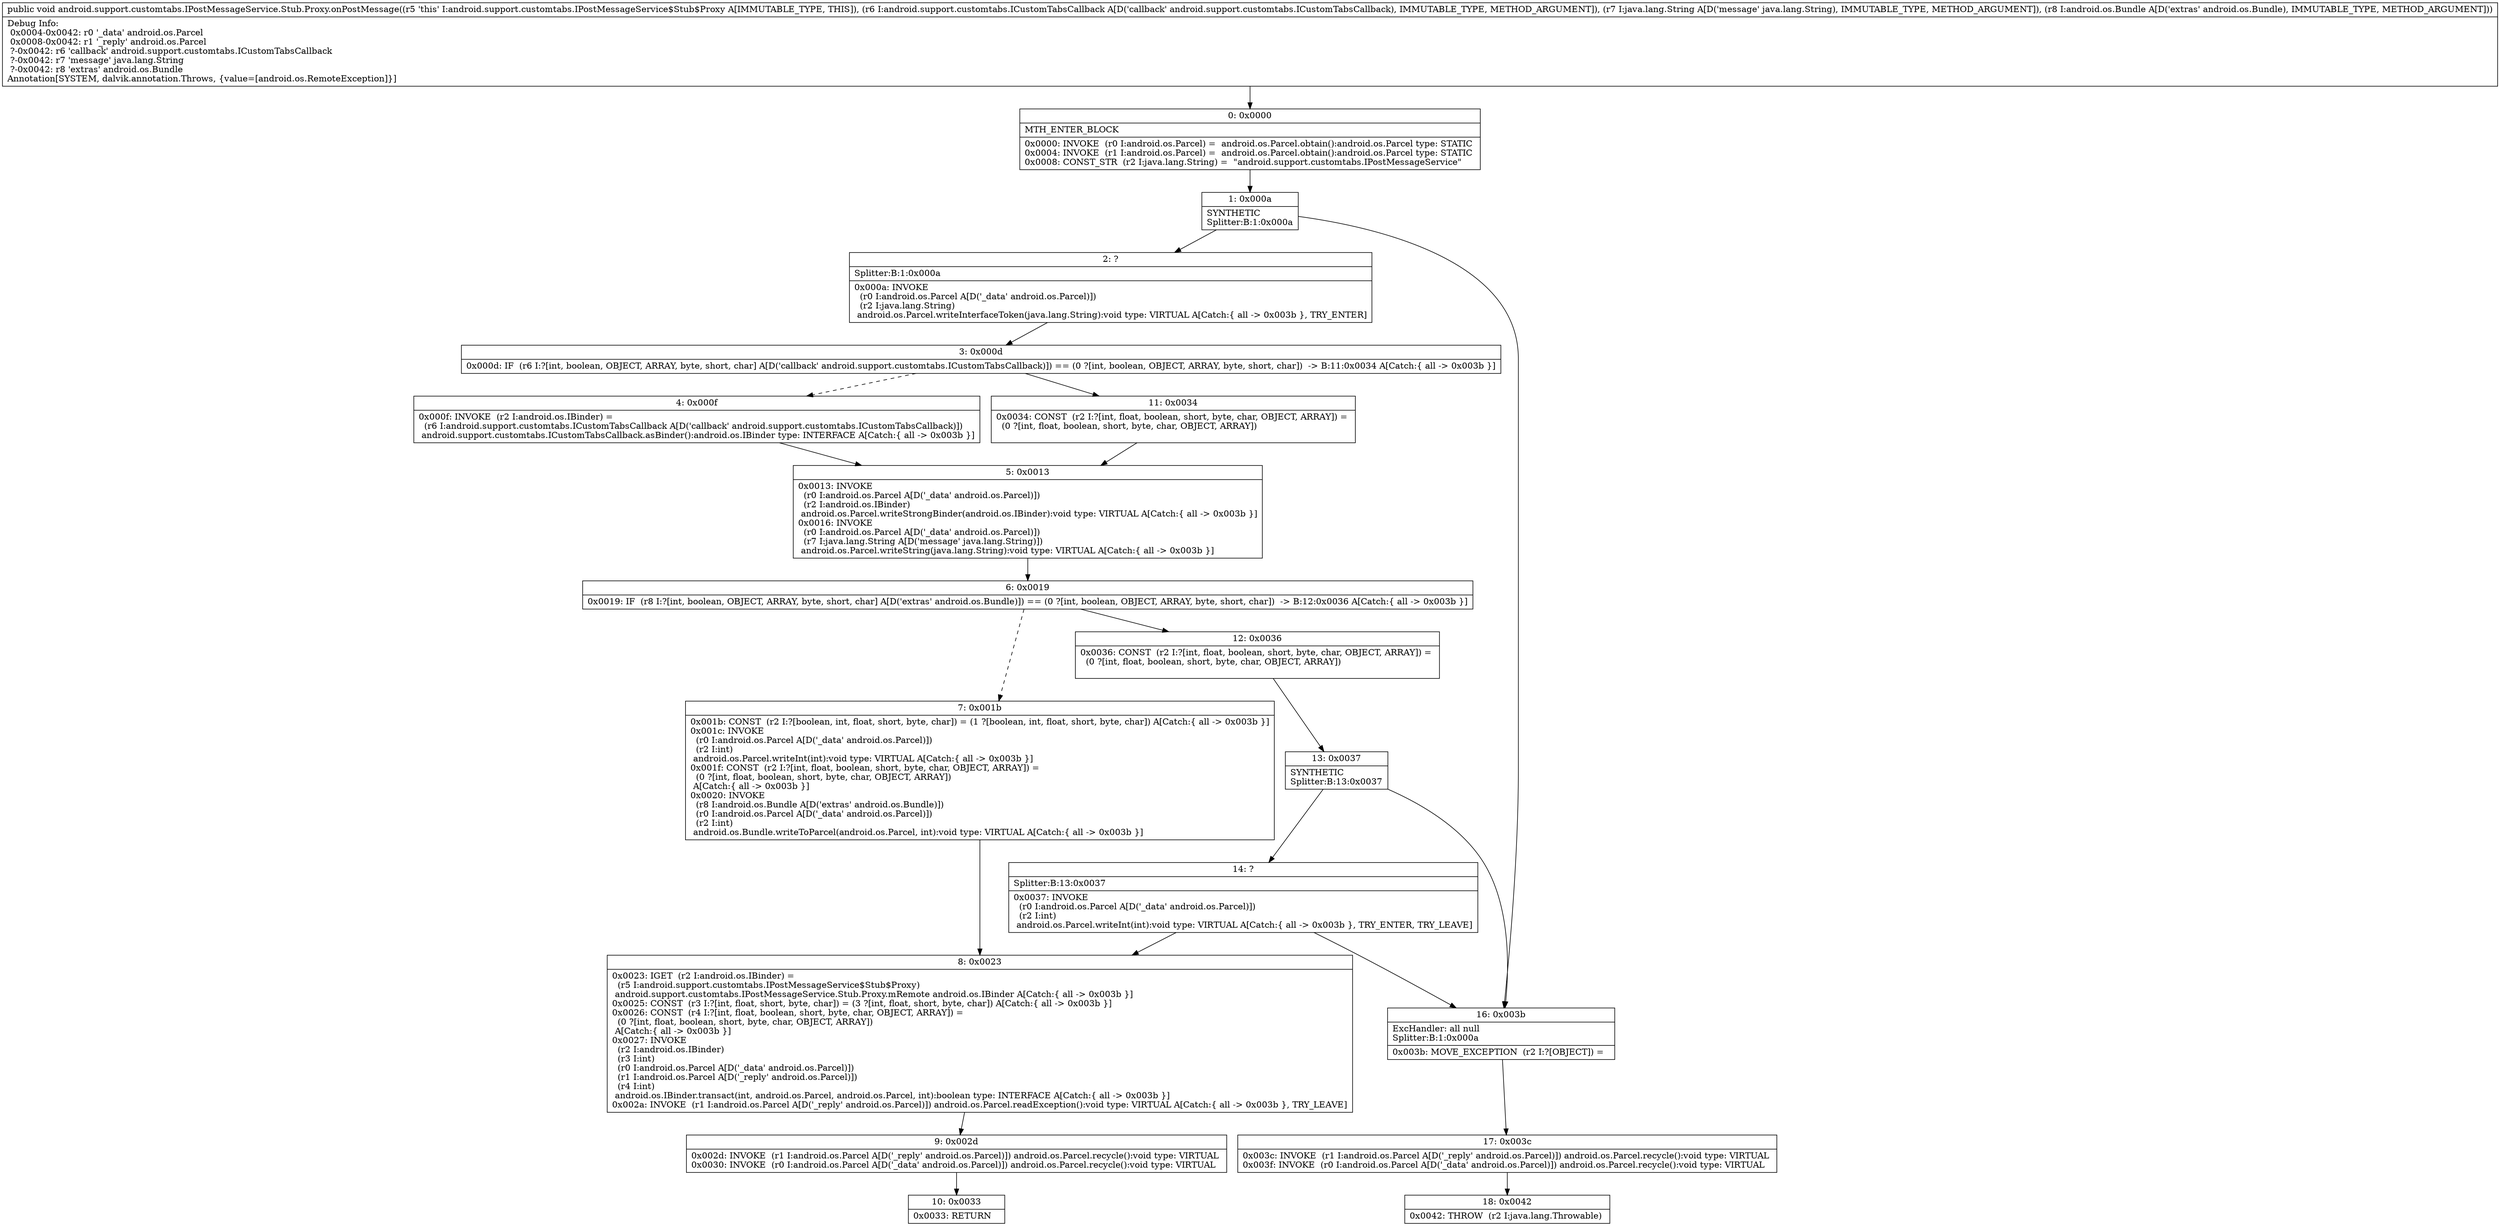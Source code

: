 digraph "CFG forandroid.support.customtabs.IPostMessageService.Stub.Proxy.onPostMessage(Landroid\/support\/customtabs\/ICustomTabsCallback;Ljava\/lang\/String;Landroid\/os\/Bundle;)V" {
Node_0 [shape=record,label="{0\:\ 0x0000|MTH_ENTER_BLOCK\l|0x0000: INVOKE  (r0 I:android.os.Parcel) =  android.os.Parcel.obtain():android.os.Parcel type: STATIC \l0x0004: INVOKE  (r1 I:android.os.Parcel) =  android.os.Parcel.obtain():android.os.Parcel type: STATIC \l0x0008: CONST_STR  (r2 I:java.lang.String) =  \"android.support.customtabs.IPostMessageService\" \l}"];
Node_1 [shape=record,label="{1\:\ 0x000a|SYNTHETIC\lSplitter:B:1:0x000a\l}"];
Node_2 [shape=record,label="{2\:\ ?|Splitter:B:1:0x000a\l|0x000a: INVOKE  \l  (r0 I:android.os.Parcel A[D('_data' android.os.Parcel)])\l  (r2 I:java.lang.String)\l android.os.Parcel.writeInterfaceToken(java.lang.String):void type: VIRTUAL A[Catch:\{ all \-\> 0x003b \}, TRY_ENTER]\l}"];
Node_3 [shape=record,label="{3\:\ 0x000d|0x000d: IF  (r6 I:?[int, boolean, OBJECT, ARRAY, byte, short, char] A[D('callback' android.support.customtabs.ICustomTabsCallback)]) == (0 ?[int, boolean, OBJECT, ARRAY, byte, short, char])  \-\> B:11:0x0034 A[Catch:\{ all \-\> 0x003b \}]\l}"];
Node_4 [shape=record,label="{4\:\ 0x000f|0x000f: INVOKE  (r2 I:android.os.IBinder) = \l  (r6 I:android.support.customtabs.ICustomTabsCallback A[D('callback' android.support.customtabs.ICustomTabsCallback)])\l android.support.customtabs.ICustomTabsCallback.asBinder():android.os.IBinder type: INTERFACE A[Catch:\{ all \-\> 0x003b \}]\l}"];
Node_5 [shape=record,label="{5\:\ 0x0013|0x0013: INVOKE  \l  (r0 I:android.os.Parcel A[D('_data' android.os.Parcel)])\l  (r2 I:android.os.IBinder)\l android.os.Parcel.writeStrongBinder(android.os.IBinder):void type: VIRTUAL A[Catch:\{ all \-\> 0x003b \}]\l0x0016: INVOKE  \l  (r0 I:android.os.Parcel A[D('_data' android.os.Parcel)])\l  (r7 I:java.lang.String A[D('message' java.lang.String)])\l android.os.Parcel.writeString(java.lang.String):void type: VIRTUAL A[Catch:\{ all \-\> 0x003b \}]\l}"];
Node_6 [shape=record,label="{6\:\ 0x0019|0x0019: IF  (r8 I:?[int, boolean, OBJECT, ARRAY, byte, short, char] A[D('extras' android.os.Bundle)]) == (0 ?[int, boolean, OBJECT, ARRAY, byte, short, char])  \-\> B:12:0x0036 A[Catch:\{ all \-\> 0x003b \}]\l}"];
Node_7 [shape=record,label="{7\:\ 0x001b|0x001b: CONST  (r2 I:?[boolean, int, float, short, byte, char]) = (1 ?[boolean, int, float, short, byte, char]) A[Catch:\{ all \-\> 0x003b \}]\l0x001c: INVOKE  \l  (r0 I:android.os.Parcel A[D('_data' android.os.Parcel)])\l  (r2 I:int)\l android.os.Parcel.writeInt(int):void type: VIRTUAL A[Catch:\{ all \-\> 0x003b \}]\l0x001f: CONST  (r2 I:?[int, float, boolean, short, byte, char, OBJECT, ARRAY]) = \l  (0 ?[int, float, boolean, short, byte, char, OBJECT, ARRAY])\l A[Catch:\{ all \-\> 0x003b \}]\l0x0020: INVOKE  \l  (r8 I:android.os.Bundle A[D('extras' android.os.Bundle)])\l  (r0 I:android.os.Parcel A[D('_data' android.os.Parcel)])\l  (r2 I:int)\l android.os.Bundle.writeToParcel(android.os.Parcel, int):void type: VIRTUAL A[Catch:\{ all \-\> 0x003b \}]\l}"];
Node_8 [shape=record,label="{8\:\ 0x0023|0x0023: IGET  (r2 I:android.os.IBinder) = \l  (r5 I:android.support.customtabs.IPostMessageService$Stub$Proxy)\l android.support.customtabs.IPostMessageService.Stub.Proxy.mRemote android.os.IBinder A[Catch:\{ all \-\> 0x003b \}]\l0x0025: CONST  (r3 I:?[int, float, short, byte, char]) = (3 ?[int, float, short, byte, char]) A[Catch:\{ all \-\> 0x003b \}]\l0x0026: CONST  (r4 I:?[int, float, boolean, short, byte, char, OBJECT, ARRAY]) = \l  (0 ?[int, float, boolean, short, byte, char, OBJECT, ARRAY])\l A[Catch:\{ all \-\> 0x003b \}]\l0x0027: INVOKE  \l  (r2 I:android.os.IBinder)\l  (r3 I:int)\l  (r0 I:android.os.Parcel A[D('_data' android.os.Parcel)])\l  (r1 I:android.os.Parcel A[D('_reply' android.os.Parcel)])\l  (r4 I:int)\l android.os.IBinder.transact(int, android.os.Parcel, android.os.Parcel, int):boolean type: INTERFACE A[Catch:\{ all \-\> 0x003b \}]\l0x002a: INVOKE  (r1 I:android.os.Parcel A[D('_reply' android.os.Parcel)]) android.os.Parcel.readException():void type: VIRTUAL A[Catch:\{ all \-\> 0x003b \}, TRY_LEAVE]\l}"];
Node_9 [shape=record,label="{9\:\ 0x002d|0x002d: INVOKE  (r1 I:android.os.Parcel A[D('_reply' android.os.Parcel)]) android.os.Parcel.recycle():void type: VIRTUAL \l0x0030: INVOKE  (r0 I:android.os.Parcel A[D('_data' android.os.Parcel)]) android.os.Parcel.recycle():void type: VIRTUAL \l}"];
Node_10 [shape=record,label="{10\:\ 0x0033|0x0033: RETURN   \l}"];
Node_11 [shape=record,label="{11\:\ 0x0034|0x0034: CONST  (r2 I:?[int, float, boolean, short, byte, char, OBJECT, ARRAY]) = \l  (0 ?[int, float, boolean, short, byte, char, OBJECT, ARRAY])\l \l}"];
Node_12 [shape=record,label="{12\:\ 0x0036|0x0036: CONST  (r2 I:?[int, float, boolean, short, byte, char, OBJECT, ARRAY]) = \l  (0 ?[int, float, boolean, short, byte, char, OBJECT, ARRAY])\l \l}"];
Node_13 [shape=record,label="{13\:\ 0x0037|SYNTHETIC\lSplitter:B:13:0x0037\l}"];
Node_14 [shape=record,label="{14\:\ ?|Splitter:B:13:0x0037\l|0x0037: INVOKE  \l  (r0 I:android.os.Parcel A[D('_data' android.os.Parcel)])\l  (r2 I:int)\l android.os.Parcel.writeInt(int):void type: VIRTUAL A[Catch:\{ all \-\> 0x003b \}, TRY_ENTER, TRY_LEAVE]\l}"];
Node_16 [shape=record,label="{16\:\ 0x003b|ExcHandler: all null\lSplitter:B:1:0x000a\l|0x003b: MOVE_EXCEPTION  (r2 I:?[OBJECT]) =  \l}"];
Node_17 [shape=record,label="{17\:\ 0x003c|0x003c: INVOKE  (r1 I:android.os.Parcel A[D('_reply' android.os.Parcel)]) android.os.Parcel.recycle():void type: VIRTUAL \l0x003f: INVOKE  (r0 I:android.os.Parcel A[D('_data' android.os.Parcel)]) android.os.Parcel.recycle():void type: VIRTUAL \l}"];
Node_18 [shape=record,label="{18\:\ 0x0042|0x0042: THROW  (r2 I:java.lang.Throwable) \l}"];
MethodNode[shape=record,label="{public void android.support.customtabs.IPostMessageService.Stub.Proxy.onPostMessage((r5 'this' I:android.support.customtabs.IPostMessageService$Stub$Proxy A[IMMUTABLE_TYPE, THIS]), (r6 I:android.support.customtabs.ICustomTabsCallback A[D('callback' android.support.customtabs.ICustomTabsCallback), IMMUTABLE_TYPE, METHOD_ARGUMENT]), (r7 I:java.lang.String A[D('message' java.lang.String), IMMUTABLE_TYPE, METHOD_ARGUMENT]), (r8 I:android.os.Bundle A[D('extras' android.os.Bundle), IMMUTABLE_TYPE, METHOD_ARGUMENT]))  | Debug Info:\l  0x0004\-0x0042: r0 '_data' android.os.Parcel\l  0x0008\-0x0042: r1 '_reply' android.os.Parcel\l  ?\-0x0042: r6 'callback' android.support.customtabs.ICustomTabsCallback\l  ?\-0x0042: r7 'message' java.lang.String\l  ?\-0x0042: r8 'extras' android.os.Bundle\lAnnotation[SYSTEM, dalvik.annotation.Throws, \{value=[android.os.RemoteException]\}]\l}"];
MethodNode -> Node_0;
Node_0 -> Node_1;
Node_1 -> Node_2;
Node_1 -> Node_16;
Node_2 -> Node_3;
Node_3 -> Node_4[style=dashed];
Node_3 -> Node_11;
Node_4 -> Node_5;
Node_5 -> Node_6;
Node_6 -> Node_7[style=dashed];
Node_6 -> Node_12;
Node_7 -> Node_8;
Node_8 -> Node_9;
Node_9 -> Node_10;
Node_11 -> Node_5;
Node_12 -> Node_13;
Node_13 -> Node_14;
Node_13 -> Node_16;
Node_14 -> Node_16;
Node_14 -> Node_8;
Node_16 -> Node_17;
Node_17 -> Node_18;
}

